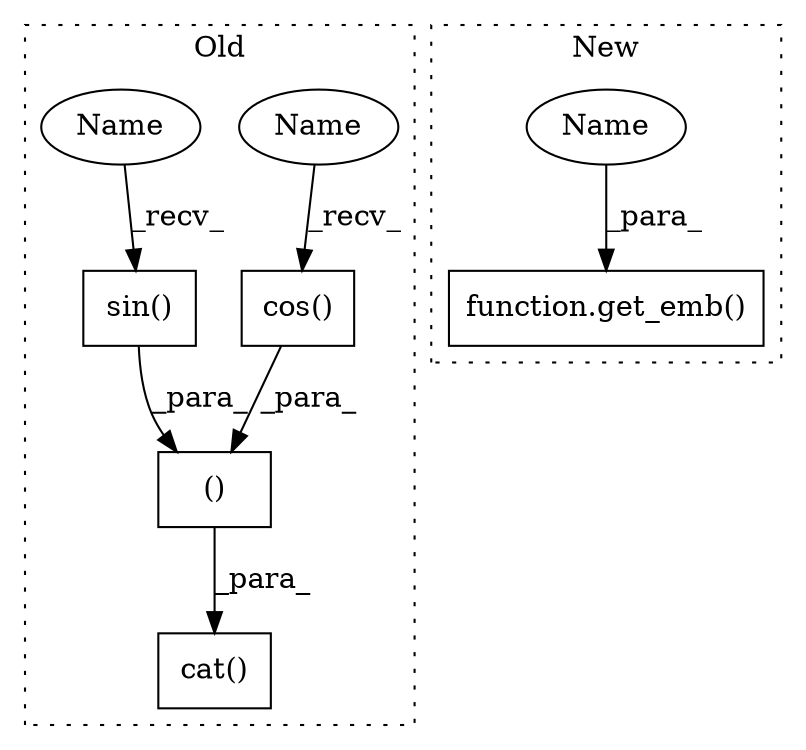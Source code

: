 digraph G {
subgraph cluster0 {
1 [label="sin()" a="75" s="5934" l="15" shape="box"];
3 [label="()" a="54" s="5949" l="17" shape="box"];
4 [label="cat()" a="75" s="5923,5967" l="10,9" shape="box"];
5 [label="cos()" a="75" s="5951" l="15" shape="box"];
6 [label="Name" a="87" s="5951" l="9" shape="ellipse"];
7 [label="Name" a="87" s="5934" l="9" shape="ellipse"];
label = "Old";
style="dotted";
}
subgraph cluster1 {
2 [label="function.get_emb()" a="75" s="6017,6034" l="8,1" shape="box"];
8 [label="Name" a="87" s="6025" l="9" shape="ellipse"];
label = "New";
style="dotted";
}
1 -> 3 [label="_para_"];
3 -> 4 [label="_para_"];
5 -> 3 [label="_para_"];
6 -> 5 [label="_recv_"];
7 -> 1 [label="_recv_"];
8 -> 2 [label="_para_"];
}